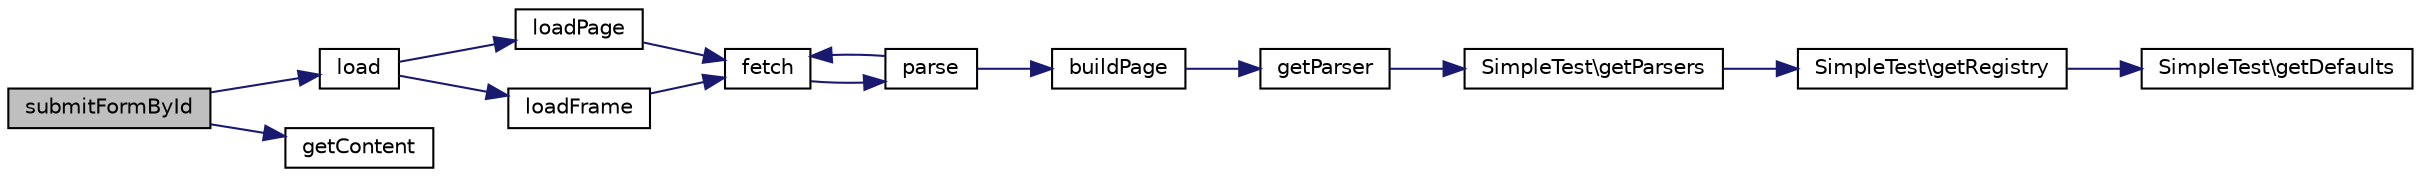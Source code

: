 digraph "submitFormById"
{
  edge [fontname="Helvetica",fontsize="10",labelfontname="Helvetica",labelfontsize="10"];
  node [fontname="Helvetica",fontsize="10",shape=record];
  rankdir="LR";
  Node1 [label="submitFormById",height=0.2,width=0.4,color="black", fillcolor="grey75", style="filled" fontcolor="black"];
  Node1 -> Node2 [color="midnightblue",fontsize="10",style="solid",fontname="Helvetica"];
  Node2 [label="load",height=0.2,width=0.4,color="black", fillcolor="white", style="filled",URL="$class_simple_browser.html#abc13ffb32fdf61b67bee819c6cd1ca03"];
  Node2 -> Node3 [color="midnightblue",fontsize="10",style="solid",fontname="Helvetica"];
  Node3 [label="loadPage",height=0.2,width=0.4,color="black", fillcolor="white", style="filled",URL="$class_simple_browser.html#a6a844b58937c25882302cdd3d04eb17a"];
  Node3 -> Node4 [color="midnightblue",fontsize="10",style="solid",fontname="Helvetica"];
  Node4 [label="fetch",height=0.2,width=0.4,color="black", fillcolor="white", style="filled",URL="$class_simple_browser.html#a625ef5dc40929a14ff182371200293cf"];
  Node4 -> Node5 [color="midnightblue",fontsize="10",style="solid",fontname="Helvetica"];
  Node5 [label="parse",height=0.2,width=0.4,color="black", fillcolor="white", style="filled",URL="$class_simple_browser.html#a49f7f75946cb2db7bcafccad91fceed5"];
  Node5 -> Node6 [color="midnightblue",fontsize="10",style="solid",fontname="Helvetica"];
  Node6 [label="buildPage",height=0.2,width=0.4,color="black", fillcolor="white", style="filled",URL="$class_simple_browser.html#a9e51bf4e2a9f62f6875e4dd1857117af"];
  Node6 -> Node7 [color="midnightblue",fontsize="10",style="solid",fontname="Helvetica"];
  Node7 [label="getParser",height=0.2,width=0.4,color="black", fillcolor="white", style="filled",URL="$class_simple_browser.html#a4b6907ea868dc9053e1f7d6260fa4b4f"];
  Node7 -> Node8 [color="midnightblue",fontsize="10",style="solid",fontname="Helvetica"];
  Node8 [label="SimpleTest\\getParsers",height=0.2,width=0.4,color="black", fillcolor="white", style="filled",URL="$class_simple_test.html#a4b51a0f9099ff86bcc8e850ac62af344"];
  Node8 -> Node9 [color="midnightblue",fontsize="10",style="solid",fontname="Helvetica"];
  Node9 [label="SimpleTest\\getRegistry",height=0.2,width=0.4,color="black", fillcolor="white", style="filled",URL="$class_simple_test.html#a91320adbec8b564c37b40a29aa9df772"];
  Node9 -> Node10 [color="midnightblue",fontsize="10",style="solid",fontname="Helvetica"];
  Node10 [label="SimpleTest\\getDefaults",height=0.2,width=0.4,color="black", fillcolor="white", style="filled",URL="$class_simple_test.html#a82efa1571705e561b8bae6b73060945d"];
  Node5 -> Node4 [color="midnightblue",fontsize="10",style="solid",fontname="Helvetica"];
  Node2 -> Node11 [color="midnightblue",fontsize="10",style="solid",fontname="Helvetica"];
  Node11 [label="loadFrame",height=0.2,width=0.4,color="black", fillcolor="white", style="filled",URL="$class_simple_browser.html#aae670bf98b9e4010c956127ec2ec9554"];
  Node11 -> Node4 [color="midnightblue",fontsize="10",style="solid",fontname="Helvetica"];
  Node1 -> Node12 [color="midnightblue",fontsize="10",style="solid",fontname="Helvetica"];
  Node12 [label="getContent",height=0.2,width=0.4,color="black", fillcolor="white", style="filled",URL="$class_simple_browser.html#a58e43f09a06ce4e29b192c4e17ce7915"];
}

